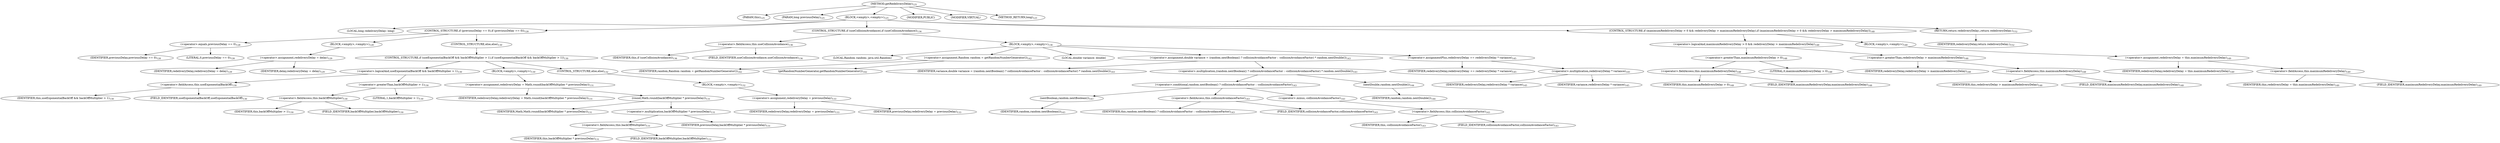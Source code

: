 digraph "getRedeliveryDelay" {  
"317" [label = <(METHOD,getRedeliveryDelay)<SUB>125</SUB>> ]
"318" [label = <(PARAM,this)<SUB>125</SUB>> ]
"319" [label = <(PARAM,long previousDelay)<SUB>125</SUB>> ]
"320" [label = <(BLOCK,&lt;empty&gt;,&lt;empty&gt;)<SUB>125</SUB>> ]
"321" [label = <(LOCAL,long redeliveryDelay: long)> ]
"322" [label = <(CONTROL_STRUCTURE,if (previousDelay == 0),if (previousDelay == 0))<SUB>128</SUB>> ]
"323" [label = <(&lt;operator&gt;.equals,previousDelay == 0)<SUB>128</SUB>> ]
"324" [label = <(IDENTIFIER,previousDelay,previousDelay == 0)<SUB>128</SUB>> ]
"325" [label = <(LITERAL,0,previousDelay == 0)<SUB>128</SUB>> ]
"326" [label = <(BLOCK,&lt;empty&gt;,&lt;empty&gt;)<SUB>128</SUB>> ]
"327" [label = <(&lt;operator&gt;.assignment,redeliveryDelay = delay)<SUB>129</SUB>> ]
"328" [label = <(IDENTIFIER,redeliveryDelay,redeliveryDelay = delay)<SUB>129</SUB>> ]
"329" [label = <(IDENTIFIER,delay,redeliveryDelay = delay)<SUB>129</SUB>> ]
"330" [label = <(CONTROL_STRUCTURE,else,else)<SUB>130</SUB>> ]
"331" [label = <(CONTROL_STRUCTURE,if (useExponentialBackOff &amp;&amp; backOffMultiplier &gt; 1),if (useExponentialBackOff &amp;&amp; backOffMultiplier &gt; 1))<SUB>130</SUB>> ]
"332" [label = <(&lt;operator&gt;.logicalAnd,useExponentialBackOff &amp;&amp; backOffMultiplier &gt; 1)<SUB>130</SUB>> ]
"333" [label = <(&lt;operator&gt;.fieldAccess,this.useExponentialBackOff)<SUB>130</SUB>> ]
"334" [label = <(IDENTIFIER,this,useExponentialBackOff &amp;&amp; backOffMultiplier &gt; 1)<SUB>130</SUB>> ]
"335" [label = <(FIELD_IDENTIFIER,useExponentialBackOff,useExponentialBackOff)<SUB>130</SUB>> ]
"336" [label = <(&lt;operator&gt;.greaterThan,backOffMultiplier &gt; 1)<SUB>130</SUB>> ]
"337" [label = <(&lt;operator&gt;.fieldAccess,this.backOffMultiplier)<SUB>130</SUB>> ]
"338" [label = <(IDENTIFIER,this,backOffMultiplier &gt; 1)<SUB>130</SUB>> ]
"339" [label = <(FIELD_IDENTIFIER,backOffMultiplier,backOffMultiplier)<SUB>130</SUB>> ]
"340" [label = <(LITERAL,1,backOffMultiplier &gt; 1)<SUB>130</SUB>> ]
"341" [label = <(BLOCK,&lt;empty&gt;,&lt;empty&gt;)<SUB>130</SUB>> ]
"342" [label = <(&lt;operator&gt;.assignment,redeliveryDelay = Math.round(backOffMultiplier * previousDelay))<SUB>131</SUB>> ]
"343" [label = <(IDENTIFIER,redeliveryDelay,redeliveryDelay = Math.round(backOffMultiplier * previousDelay))<SUB>131</SUB>> ]
"344" [label = <(round,Math.round(backOffMultiplier * previousDelay))<SUB>131</SUB>> ]
"345" [label = <(IDENTIFIER,Math,Math.round(backOffMultiplier * previousDelay))<SUB>131</SUB>> ]
"346" [label = <(&lt;operator&gt;.multiplication,backOffMultiplier * previousDelay)<SUB>131</SUB>> ]
"347" [label = <(&lt;operator&gt;.fieldAccess,this.backOffMultiplier)<SUB>131</SUB>> ]
"348" [label = <(IDENTIFIER,this,backOffMultiplier * previousDelay)<SUB>131</SUB>> ]
"349" [label = <(FIELD_IDENTIFIER,backOffMultiplier,backOffMultiplier)<SUB>131</SUB>> ]
"350" [label = <(IDENTIFIER,previousDelay,backOffMultiplier * previousDelay)<SUB>131</SUB>> ]
"351" [label = <(CONTROL_STRUCTURE,else,else)<SUB>132</SUB>> ]
"352" [label = <(BLOCK,&lt;empty&gt;,&lt;empty&gt;)<SUB>132</SUB>> ]
"353" [label = <(&lt;operator&gt;.assignment,redeliveryDelay = previousDelay)<SUB>133</SUB>> ]
"354" [label = <(IDENTIFIER,redeliveryDelay,redeliveryDelay = previousDelay)<SUB>133</SUB>> ]
"355" [label = <(IDENTIFIER,previousDelay,redeliveryDelay = previousDelay)<SUB>133</SUB>> ]
"356" [label = <(CONTROL_STRUCTURE,if (useCollisionAvoidance),if (useCollisionAvoidance))<SUB>136</SUB>> ]
"357" [label = <(&lt;operator&gt;.fieldAccess,this.useCollisionAvoidance)<SUB>136</SUB>> ]
"358" [label = <(IDENTIFIER,this,if (useCollisionAvoidance))<SUB>136</SUB>> ]
"359" [label = <(FIELD_IDENTIFIER,useCollisionAvoidance,useCollisionAvoidance)<SUB>136</SUB>> ]
"360" [label = <(BLOCK,&lt;empty&gt;,&lt;empty&gt;)<SUB>136</SUB>> ]
"361" [label = <(LOCAL,Random random: java.util.Random)> ]
"362" [label = <(&lt;operator&gt;.assignment,Random random = getRandomNumberGenerator())<SUB>142</SUB>> ]
"363" [label = <(IDENTIFIER,random,Random random = getRandomNumberGenerator())<SUB>142</SUB>> ]
"364" [label = <(getRandomNumberGenerator,getRandomNumberGenerator())<SUB>142</SUB>> ]
"365" [label = <(LOCAL,double variance: double)> ]
"366" [label = <(&lt;operator&gt;.assignment,double variance = (random.nextBoolean() ? collisionAvoidanceFactor : -collisionAvoidanceFactor) * random.nextDouble())<SUB>143</SUB>> ]
"367" [label = <(IDENTIFIER,variance,double variance = (random.nextBoolean() ? collisionAvoidanceFactor : -collisionAvoidanceFactor) * random.nextDouble())<SUB>143</SUB>> ]
"368" [label = <(&lt;operator&gt;.multiplication,(random.nextBoolean() ? collisionAvoidanceFactor : -collisionAvoidanceFactor) * random.nextDouble())<SUB>143</SUB>> ]
"369" [label = <(&lt;operator&gt;.conditional,random.nextBoolean() ? collisionAvoidanceFactor : -collisionAvoidanceFactor)<SUB>143</SUB>> ]
"370" [label = <(nextBoolean,random.nextBoolean())<SUB>143</SUB>> ]
"371" [label = <(IDENTIFIER,random,random.nextBoolean())<SUB>143</SUB>> ]
"372" [label = <(&lt;operator&gt;.fieldAccess,this.collisionAvoidanceFactor)<SUB>143</SUB>> ]
"373" [label = <(IDENTIFIER,this,random.nextBoolean() ? collisionAvoidanceFactor : -collisionAvoidanceFactor)<SUB>143</SUB>> ]
"374" [label = <(FIELD_IDENTIFIER,collisionAvoidanceFactor,collisionAvoidanceFactor)<SUB>143</SUB>> ]
"375" [label = <(&lt;operator&gt;.minus,-collisionAvoidanceFactor)<SUB>143</SUB>> ]
"376" [label = <(&lt;operator&gt;.fieldAccess,this.collisionAvoidanceFactor)<SUB>143</SUB>> ]
"377" [label = <(IDENTIFIER,this,-collisionAvoidanceFactor)<SUB>143</SUB>> ]
"378" [label = <(FIELD_IDENTIFIER,collisionAvoidanceFactor,collisionAvoidanceFactor)<SUB>143</SUB>> ]
"379" [label = <(nextDouble,random.nextDouble())<SUB>144</SUB>> ]
"380" [label = <(IDENTIFIER,random,random.nextDouble())<SUB>144</SUB>> ]
"381" [label = <(&lt;operator&gt;.assignmentPlus,redeliveryDelay += redeliveryDelay * variance)<SUB>145</SUB>> ]
"382" [label = <(IDENTIFIER,redeliveryDelay,redeliveryDelay += redeliveryDelay * variance)<SUB>145</SUB>> ]
"383" [label = <(&lt;operator&gt;.multiplication,redeliveryDelay * variance)<SUB>145</SUB>> ]
"384" [label = <(IDENTIFIER,redeliveryDelay,redeliveryDelay * variance)<SUB>145</SUB>> ]
"385" [label = <(IDENTIFIER,variance,redeliveryDelay * variance)<SUB>145</SUB>> ]
"386" [label = <(CONTROL_STRUCTURE,if (maximumRedeliveryDelay &gt; 0 &amp;&amp; redeliveryDelay &gt; maximumRedeliveryDelay),if (maximumRedeliveryDelay &gt; 0 &amp;&amp; redeliveryDelay &gt; maximumRedeliveryDelay))<SUB>148</SUB>> ]
"387" [label = <(&lt;operator&gt;.logicalAnd,maximumRedeliveryDelay &gt; 0 &amp;&amp; redeliveryDelay &gt; maximumRedeliveryDelay)<SUB>148</SUB>> ]
"388" [label = <(&lt;operator&gt;.greaterThan,maximumRedeliveryDelay &gt; 0)<SUB>148</SUB>> ]
"389" [label = <(&lt;operator&gt;.fieldAccess,this.maximumRedeliveryDelay)<SUB>148</SUB>> ]
"390" [label = <(IDENTIFIER,this,maximumRedeliveryDelay &gt; 0)<SUB>148</SUB>> ]
"391" [label = <(FIELD_IDENTIFIER,maximumRedeliveryDelay,maximumRedeliveryDelay)<SUB>148</SUB>> ]
"392" [label = <(LITERAL,0,maximumRedeliveryDelay &gt; 0)<SUB>148</SUB>> ]
"393" [label = <(&lt;operator&gt;.greaterThan,redeliveryDelay &gt; maximumRedeliveryDelay)<SUB>148</SUB>> ]
"394" [label = <(IDENTIFIER,redeliveryDelay,redeliveryDelay &gt; maximumRedeliveryDelay)<SUB>148</SUB>> ]
"395" [label = <(&lt;operator&gt;.fieldAccess,this.maximumRedeliveryDelay)<SUB>148</SUB>> ]
"396" [label = <(IDENTIFIER,this,redeliveryDelay &gt; maximumRedeliveryDelay)<SUB>148</SUB>> ]
"397" [label = <(FIELD_IDENTIFIER,maximumRedeliveryDelay,maximumRedeliveryDelay)<SUB>148</SUB>> ]
"398" [label = <(BLOCK,&lt;empty&gt;,&lt;empty&gt;)<SUB>148</SUB>> ]
"399" [label = <(&lt;operator&gt;.assignment,redeliveryDelay = this.maximumRedeliveryDelay)<SUB>149</SUB>> ]
"400" [label = <(IDENTIFIER,redeliveryDelay,redeliveryDelay = this.maximumRedeliveryDelay)<SUB>149</SUB>> ]
"401" [label = <(&lt;operator&gt;.fieldAccess,this.maximumRedeliveryDelay)<SUB>149</SUB>> ]
"402" [label = <(IDENTIFIER,this,redeliveryDelay = this.maximumRedeliveryDelay)<SUB>149</SUB>> ]
"403" [label = <(FIELD_IDENTIFIER,maximumRedeliveryDelay,maximumRedeliveryDelay)<SUB>149</SUB>> ]
"404" [label = <(RETURN,return redeliveryDelay;,return redeliveryDelay;)<SUB>152</SUB>> ]
"405" [label = <(IDENTIFIER,redeliveryDelay,return redeliveryDelay;)<SUB>152</SUB>> ]
"406" [label = <(MODIFIER,PUBLIC)> ]
"407" [label = <(MODIFIER,VIRTUAL)> ]
"408" [label = <(METHOD_RETURN,long)<SUB>125</SUB>> ]
  "317" -> "318" 
  "317" -> "319" 
  "317" -> "320" 
  "317" -> "406" 
  "317" -> "407" 
  "317" -> "408" 
  "320" -> "321" 
  "320" -> "322" 
  "320" -> "356" 
  "320" -> "386" 
  "320" -> "404" 
  "322" -> "323" 
  "322" -> "326" 
  "322" -> "330" 
  "323" -> "324" 
  "323" -> "325" 
  "326" -> "327" 
  "327" -> "328" 
  "327" -> "329" 
  "330" -> "331" 
  "331" -> "332" 
  "331" -> "341" 
  "331" -> "351" 
  "332" -> "333" 
  "332" -> "336" 
  "333" -> "334" 
  "333" -> "335" 
  "336" -> "337" 
  "336" -> "340" 
  "337" -> "338" 
  "337" -> "339" 
  "341" -> "342" 
  "342" -> "343" 
  "342" -> "344" 
  "344" -> "345" 
  "344" -> "346" 
  "346" -> "347" 
  "346" -> "350" 
  "347" -> "348" 
  "347" -> "349" 
  "351" -> "352" 
  "352" -> "353" 
  "353" -> "354" 
  "353" -> "355" 
  "356" -> "357" 
  "356" -> "360" 
  "357" -> "358" 
  "357" -> "359" 
  "360" -> "361" 
  "360" -> "362" 
  "360" -> "365" 
  "360" -> "366" 
  "360" -> "381" 
  "362" -> "363" 
  "362" -> "364" 
  "366" -> "367" 
  "366" -> "368" 
  "368" -> "369" 
  "368" -> "379" 
  "369" -> "370" 
  "369" -> "372" 
  "369" -> "375" 
  "370" -> "371" 
  "372" -> "373" 
  "372" -> "374" 
  "375" -> "376" 
  "376" -> "377" 
  "376" -> "378" 
  "379" -> "380" 
  "381" -> "382" 
  "381" -> "383" 
  "383" -> "384" 
  "383" -> "385" 
  "386" -> "387" 
  "386" -> "398" 
  "387" -> "388" 
  "387" -> "393" 
  "388" -> "389" 
  "388" -> "392" 
  "389" -> "390" 
  "389" -> "391" 
  "393" -> "394" 
  "393" -> "395" 
  "395" -> "396" 
  "395" -> "397" 
  "398" -> "399" 
  "399" -> "400" 
  "399" -> "401" 
  "401" -> "402" 
  "401" -> "403" 
  "404" -> "405" 
}
